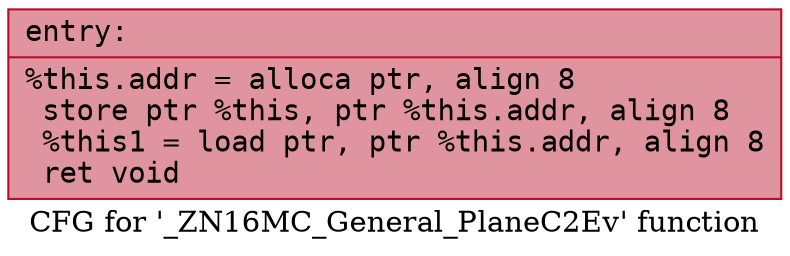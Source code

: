 digraph "CFG for '_ZN16MC_General_PlaneC2Ev' function" {
	label="CFG for '_ZN16MC_General_PlaneC2Ev' function";

	Node0x55dfe4cc64b0 [shape=record,color="#b70d28ff", style=filled, fillcolor="#b70d2870" fontname="Courier",label="{entry:\l|  %this.addr = alloca ptr, align 8\l  store ptr %this, ptr %this.addr, align 8\l  %this1 = load ptr, ptr %this.addr, align 8\l  ret void\l}"];
}
